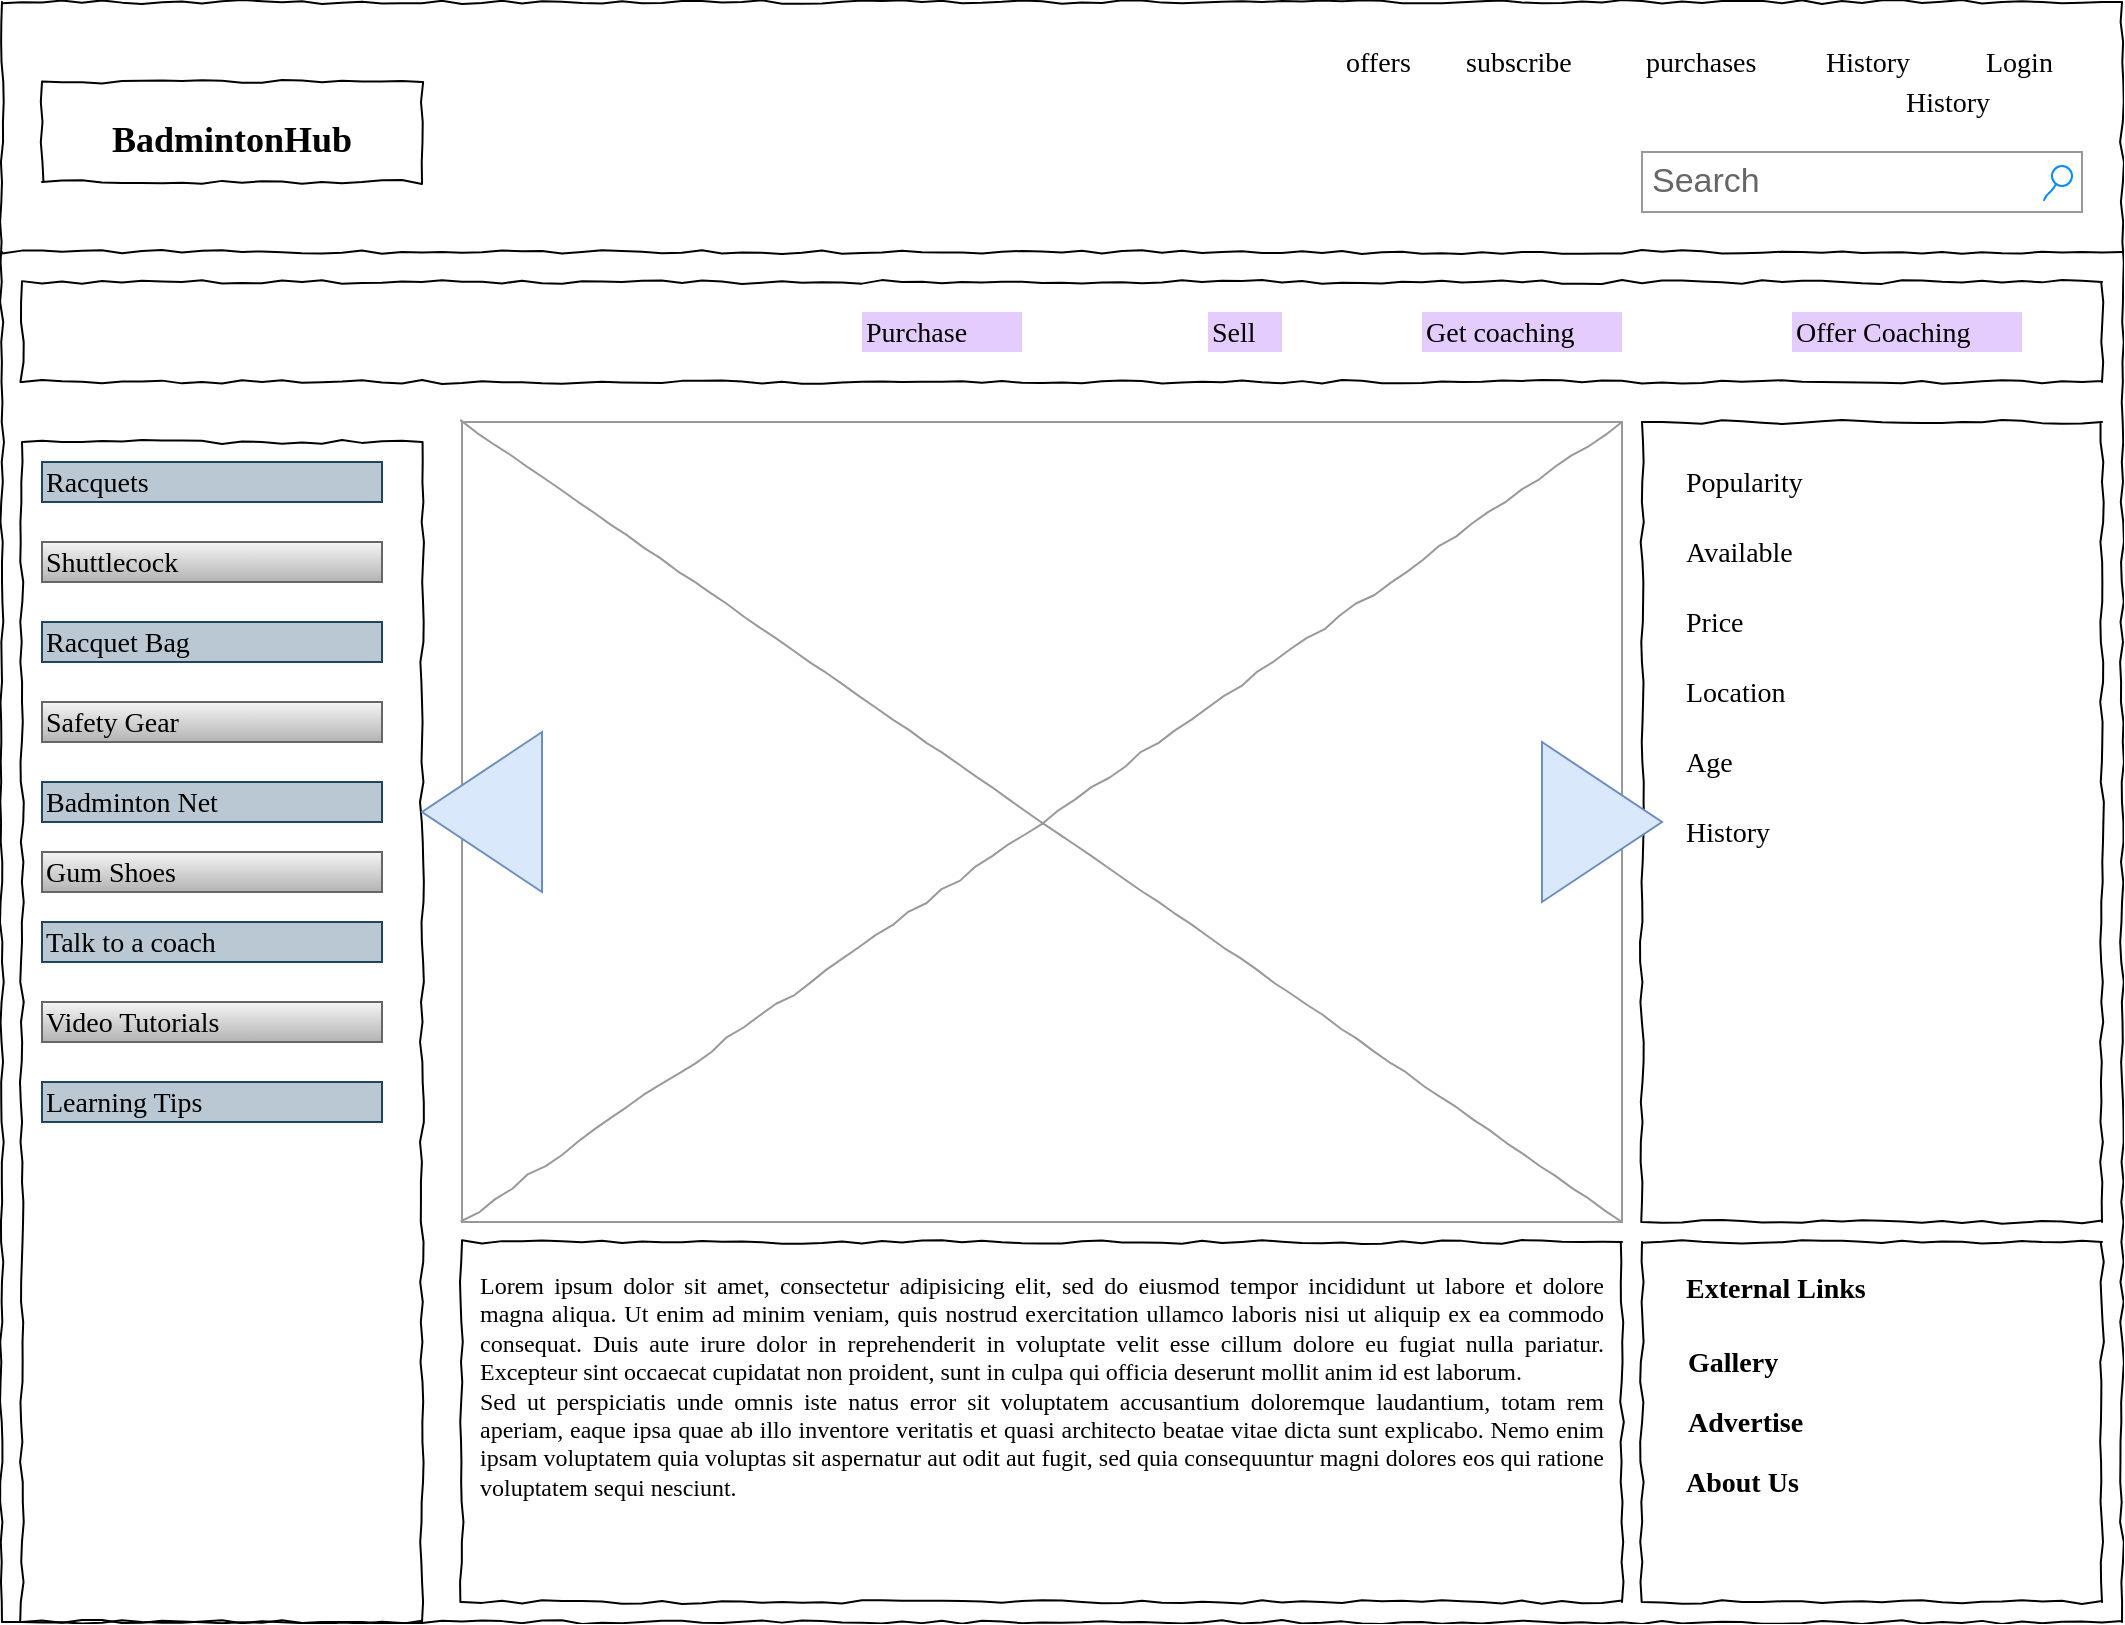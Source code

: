 <mxfile version="16.6.3" type="github">
  <diagram name="Page-1" id="03018318-947c-dd8e-b7a3-06fadd420f32">
    <mxGraphModel dx="1564" dy="920" grid="1" gridSize="10" guides="1" tooltips="1" connect="1" arrows="1" fold="1" page="1" pageScale="1" pageWidth="1100" pageHeight="850" background="none" math="0" shadow="0">
      <root>
        <mxCell id="0" />
        <mxCell id="1" parent="0" />
        <mxCell id="677b7b8949515195-1" value="" style="whiteSpace=wrap;html=1;rounded=0;shadow=0;labelBackgroundColor=none;strokeColor=#000000;strokeWidth=1;fillColor=none;fontFamily=Verdana;fontSize=12;fontColor=#000000;align=center;comic=1;" parent="1" vertex="1">
          <mxGeometry x="20" y="20" width="1060" height="810" as="geometry" />
        </mxCell>
        <mxCell id="677b7b8949515195-2" value="&lt;p&gt;&lt;font style=&quot;font-size: 18px&quot;&gt;&lt;b&gt;BadmintonHub&lt;/b&gt;&lt;/font&gt;&lt;/p&gt;" style="whiteSpace=wrap;html=1;rounded=0;shadow=0;labelBackgroundColor=none;strokeWidth=1;fontFamily=Verdana;fontSize=28;align=center;comic=1;" parent="1" vertex="1">
          <mxGeometry x="40" y="60" width="190" height="50" as="geometry" />
        </mxCell>
        <mxCell id="677b7b8949515195-3" value="Search" style="strokeWidth=1;shadow=0;dashed=0;align=center;html=1;shape=mxgraph.mockup.forms.searchBox;strokeColor=#999999;mainText=;strokeColor2=#008cff;fontColor=#666666;fontSize=17;align=left;spacingLeft=3;rounded=0;labelBackgroundColor=none;comic=1;" parent="1" vertex="1">
          <mxGeometry x="840" y="95" width="220" height="30" as="geometry" />
        </mxCell>
        <mxCell id="677b7b8949515195-4" value="offers" style="text;html=1;points=[];align=left;verticalAlign=top;spacingTop=-4;fontSize=14;fontFamily=Verdana" parent="1" vertex="1">
          <mxGeometry x="690" y="40" width="60" height="20" as="geometry" />
        </mxCell>
        <mxCell id="677b7b8949515195-5" value="subscribe" style="text;html=1;points=[];align=left;verticalAlign=top;spacingTop=-4;fontSize=14;fontFamily=Verdana" parent="1" vertex="1">
          <mxGeometry x="750" y="40" width="60" height="20" as="geometry" />
        </mxCell>
        <mxCell id="677b7b8949515195-6" value="purchases" style="text;html=1;points=[];align=left;verticalAlign=top;spacingTop=-4;fontSize=14;fontFamily=Verdana" parent="1" vertex="1">
          <mxGeometry x="840" y="40" width="60" height="20" as="geometry" />
        </mxCell>
        <mxCell id="677b7b8949515195-7" value="History" style="text;html=1;points=[];align=left;verticalAlign=top;spacingTop=-4;fontSize=14;fontFamily=Verdana" parent="1" vertex="1">
          <mxGeometry x="930" y="40" width="60" height="20" as="geometry" />
        </mxCell>
        <mxCell id="677b7b8949515195-8" value="" style="whiteSpace=wrap;html=1;rounded=0;shadow=0;labelBackgroundColor=none;strokeWidth=1;fillColor=none;fontFamily=Verdana;fontSize=12;align=center;comic=1;" parent="1" vertex="1">
          <mxGeometry x="30" y="240" width="200" height="590" as="geometry" />
        </mxCell>
        <mxCell id="677b7b8949515195-9" value="" style="line;strokeWidth=1;html=1;rounded=0;shadow=0;labelBackgroundColor=none;fillColor=none;fontFamily=Verdana;fontSize=14;fontColor=#000000;align=center;comic=1;" parent="1" vertex="1">
          <mxGeometry x="20" y="140" width="1060" height="10" as="geometry" />
        </mxCell>
        <mxCell id="677b7b8949515195-10" value="" style="whiteSpace=wrap;html=1;rounded=0;shadow=0;labelBackgroundColor=none;strokeWidth=1;fillColor=none;fontFamily=Verdana;fontSize=12;align=center;comic=1;" parent="1" vertex="1">
          <mxGeometry x="30" y="160" width="1040" height="50" as="geometry" />
        </mxCell>
        <mxCell id="677b7b8949515195-12" value="Purchase" style="text;html=1;points=[];align=left;verticalAlign=top;spacingTop=-4;fontSize=14;fontFamily=Verdana;fillColor=#E5CCFF;" parent="1" vertex="1">
          <mxGeometry x="450" y="175" width="80" height="20" as="geometry" />
        </mxCell>
        <mxCell id="677b7b8949515195-13" value="Sell" style="text;html=1;points=[];align=left;verticalAlign=top;spacingTop=-4;fontSize=14;fontFamily=Verdana;fillColor=#E5CCFF;" parent="1" vertex="1">
          <mxGeometry x="623" y="175" width="37" height="20" as="geometry" />
        </mxCell>
        <mxCell id="677b7b8949515195-14" value="Get coaching" style="text;html=1;points=[];align=left;verticalAlign=top;spacingTop=-4;fontSize=14;fontFamily=Verdana;fillColor=#E5CCFF;" parent="1" vertex="1">
          <mxGeometry x="730" y="175" width="100" height="20" as="geometry" />
        </mxCell>
        <mxCell id="677b7b8949515195-15" value="&lt;div style=&quot;text-align: justify&quot;&gt;&lt;span&gt;Lorem ipsum dolor sit amet, consectetur adipisicing elit, sed do eiusmod tempor incididunt ut labore et dolore magna aliqua. Ut enim ad minim veniam, quis nostrud exercitation ullamco laboris nisi ut aliquip ex ea commodo consequat. Duis aute irure dolor in reprehenderit in voluptate velit esse cillum dolore eu fugiat nulla pariatur. Excepteur sint occaecat cupidatat non proident, sunt in culpa qui officia deserunt mollit anim id est laborum.&lt;/span&gt;&lt;/div&gt;&lt;div style=&quot;text-align: justify&quot;&gt;&lt;span&gt;Sed ut perspiciatis unde omnis iste natus error sit voluptatem accusantium doloremque laudantium, totam rem aperiam, eaque ipsa quae ab illo inventore veritatis et quasi architecto beatae vitae dicta sunt explicabo. Nemo enim ipsam voluptatem quia voluptas sit aspernatur aut odit aut fugit, sed quia consequuntur magni dolores eos qui ratione voluptatem sequi nesciunt.&amp;nbsp;&lt;/span&gt;&lt;/div&gt;" style="whiteSpace=wrap;html=1;rounded=0;shadow=0;labelBackgroundColor=none;strokeWidth=1;fillColor=none;fontFamily=Verdana;fontSize=12;align=center;verticalAlign=top;spacing=10;comic=1;" parent="1" vertex="1">
          <mxGeometry x="250" y="640" width="580" height="180" as="geometry" />
        </mxCell>
        <mxCell id="677b7b8949515195-16" value="" style="verticalLabelPosition=bottom;shadow=0;dashed=0;align=center;html=1;verticalAlign=top;strokeWidth=1;shape=mxgraph.mockup.graphics.simpleIcon;strokeColor=#999999;rounded=0;labelBackgroundColor=none;fontFamily=Verdana;fontSize=14;fontColor=#000000;comic=1;" parent="1" vertex="1">
          <mxGeometry x="250" y="230" width="580" height="400" as="geometry" />
        </mxCell>
        <mxCell id="677b7b8949515195-25" value="" style="whiteSpace=wrap;html=1;rounded=0;shadow=0;labelBackgroundColor=none;strokeWidth=1;fillColor=none;fontFamily=Verdana;fontSize=12;align=center;comic=1;" parent="1" vertex="1">
          <mxGeometry x="840" y="230" width="230" height="400" as="geometry" />
        </mxCell>
        <mxCell id="677b7b8949515195-26" value="" style="whiteSpace=wrap;html=1;rounded=0;shadow=0;labelBackgroundColor=none;strokeWidth=1;fillColor=none;fontFamily=Verdana;fontSize=12;align=center;comic=1;" parent="1" vertex="1">
          <mxGeometry x="840" y="640" width="230" height="180" as="geometry" />
        </mxCell>
        <mxCell id="677b7b8949515195-27" value="Racquets" style="text;html=1;points=[];align=left;verticalAlign=top;spacingTop=-4;fontSize=14;fontFamily=Verdana;fillColor=#bac8d3;strokeColor=#23445d;" parent="1" vertex="1">
          <mxGeometry x="40" y="250" width="170" height="20" as="geometry" />
        </mxCell>
        <mxCell id="677b7b8949515195-28" value="Shuttlecock" style="text;html=1;points=[];align=left;verticalAlign=top;spacingTop=-4;fontSize=14;fontFamily=Verdana;fillColor=#f5f5f5;gradientColor=#b3b3b3;strokeColor=#666666;" parent="1" vertex="1">
          <mxGeometry x="40" y="290" width="170" height="20" as="geometry" />
        </mxCell>
        <mxCell id="677b7b8949515195-29" value="Racquet Bag" style="text;html=1;points=[];align=left;verticalAlign=top;spacingTop=-4;fontSize=14;fontFamily=Verdana;fillColor=#bac8d3;strokeColor=#23445d;" parent="1" vertex="1">
          <mxGeometry x="40" y="330" width="170" height="20" as="geometry" />
        </mxCell>
        <mxCell id="677b7b8949515195-30" value="Gum Shoes" style="text;html=1;points=[];align=left;verticalAlign=top;spacingTop=-4;fontSize=14;fontFamily=Verdana;fillColor=#f5f5f5;strokeColor=#666666;gradientColor=#b3b3b3;" parent="1" vertex="1">
          <mxGeometry x="40" y="445" width="170" height="20" as="geometry" />
        </mxCell>
        <mxCell id="677b7b8949515195-31" value="Talk to a coach" style="text;html=1;points=[];align=left;verticalAlign=top;spacingTop=-4;fontSize=14;fontFamily=Verdana;fillColor=#bac8d3;strokeColor=#23445d;" parent="1" vertex="1">
          <mxGeometry x="40" y="480" width="170" height="20" as="geometry" />
        </mxCell>
        <mxCell id="677b7b8949515195-39" value="Safety Gear" style="text;html=1;points=[];align=left;verticalAlign=top;spacingTop=-4;fontSize=14;fontFamily=Verdana;fillColor=#f5f5f5;strokeColor=#666666;gradientColor=#b3b3b3;" parent="1" vertex="1">
          <mxGeometry x="40" y="370" width="170" height="20" as="geometry" />
        </mxCell>
        <mxCell id="677b7b8949515195-40" value="Video Tutorials" style="text;html=1;points=[];align=left;verticalAlign=top;spacingTop=-4;fontSize=14;fontFamily=Verdana;fillColor=#f5f5f5;strokeColor=#666666;gradientColor=#b3b3b3;" parent="1" vertex="1">
          <mxGeometry x="40" y="520" width="170" height="20" as="geometry" />
        </mxCell>
        <mxCell id="677b7b8949515195-42" value="&lt;b&gt;&lt;font face=&quot;Times New Roman&quot;&gt;External Links&lt;/font&gt;&lt;/b&gt;" style="text;html=1;points=[];align=left;verticalAlign=top;spacingTop=-4;fontSize=14;fontFamily=Verdana" parent="1" vertex="1">
          <mxGeometry x="860" y="653" width="170" height="20" as="geometry" />
        </mxCell>
        <mxCell id="677b7b8949515195-44" value="Popularity" style="text;html=1;points=[];align=left;verticalAlign=top;spacingTop=-4;fontSize=14;fontFamily=Verdana" parent="1" vertex="1">
          <mxGeometry x="860" y="250" width="170" height="20" as="geometry" />
        </mxCell>
        <mxCell id="677b7b8949515195-45" value="Available" style="text;html=1;points=[];align=left;verticalAlign=top;spacingTop=-4;fontSize=14;fontFamily=Verdana" parent="1" vertex="1">
          <mxGeometry x="860" y="285" width="170" height="20" as="geometry" />
        </mxCell>
        <mxCell id="677b7b8949515195-46" value="Price" style="text;html=1;points=[];align=left;verticalAlign=top;spacingTop=-4;fontSize=14;fontFamily=Verdana" parent="1" vertex="1">
          <mxGeometry x="860" y="320" width="170" height="20" as="geometry" />
        </mxCell>
        <mxCell id="677b7b8949515195-47" value="Location" style="text;html=1;points=[];align=left;verticalAlign=top;spacingTop=-4;fontSize=14;fontFamily=Verdana" parent="1" vertex="1">
          <mxGeometry x="860" y="355" width="170" height="20" as="geometry" />
        </mxCell>
        <mxCell id="677b7b8949515195-48" value="Age" style="text;html=1;points=[];align=left;verticalAlign=top;spacingTop=-4;fontSize=14;fontFamily=Verdana" parent="1" vertex="1">
          <mxGeometry x="860" y="390" width="170" height="20" as="geometry" />
        </mxCell>
        <mxCell id="677b7b8949515195-49" value="History" style="text;html=1;points=[];align=left;verticalAlign=top;spacingTop=-4;fontSize=14;fontFamily=Verdana" parent="1" vertex="1">
          <mxGeometry x="860" y="425" width="170" height="20" as="geometry" />
        </mxCell>
        <mxCell id="GhRlhsCJo0ZByfuzHqfN-1" value="Offer Coaching" style="text;html=1;points=[];align=left;verticalAlign=top;spacingTop=-4;fontSize=14;fontFamily=Verdana;fillColor=#E5CCFF;" vertex="1" parent="1">
          <mxGeometry x="915" y="175" width="115" height="20" as="geometry" />
        </mxCell>
        <mxCell id="GhRlhsCJo0ZByfuzHqfN-2" value="" style="triangle;whiteSpace=wrap;html=1;fontSize=18;fillColor=#dae8fc;strokeColor=#6c8ebf;" vertex="1" parent="1">
          <mxGeometry x="790" y="390" width="60" height="80" as="geometry" />
        </mxCell>
        <mxCell id="GhRlhsCJo0ZByfuzHqfN-4" value="" style="triangle;whiteSpace=wrap;html=1;fontSize=18;direction=west;fillColor=#dae8fc;strokeColor=#6c8ebf;" vertex="1" parent="1">
          <mxGeometry x="230" y="385" width="60" height="80" as="geometry" />
        </mxCell>
        <mxCell id="GhRlhsCJo0ZByfuzHqfN-5" value="Badminton Net" style="text;html=1;points=[];align=left;verticalAlign=top;spacingTop=-4;fontSize=14;fontFamily=Verdana;fillColor=#bac8d3;strokeColor=#23445d;" vertex="1" parent="1">
          <mxGeometry x="40" y="410" width="170" height="20" as="geometry" />
        </mxCell>
        <mxCell id="GhRlhsCJo0ZByfuzHqfN-6" value="Learning Tips" style="text;html=1;points=[];align=left;verticalAlign=top;spacingTop=-4;fontSize=14;fontFamily=Verdana;fillColor=#bac8d3;strokeColor=#23445d;" vertex="1" parent="1">
          <mxGeometry x="40" y="560" width="170" height="20" as="geometry" />
        </mxCell>
        <mxCell id="GhRlhsCJo0ZByfuzHqfN-10" value="Login" style="text;html=1;points=[];align=left;verticalAlign=top;spacingTop=-4;fontSize=14;fontFamily=Verdana" vertex="1" parent="1">
          <mxGeometry x="1010" y="40" width="60" height="20" as="geometry" />
        </mxCell>
        <mxCell id="GhRlhsCJo0ZByfuzHqfN-11" value="History" style="text;html=1;points=[];align=left;verticalAlign=top;spacingTop=-4;fontSize=14;fontFamily=Verdana" vertex="1" parent="1">
          <mxGeometry x="970" y="60" width="60" height="20" as="geometry" />
        </mxCell>
        <mxCell id="GhRlhsCJo0ZByfuzHqfN-12" value="&lt;b&gt;&lt;font face=&quot;Times New Roman&quot;&gt;Gallery&lt;/font&gt;&lt;/b&gt;" style="text;html=1;points=[];align=left;verticalAlign=top;spacingTop=-4;fontSize=14;fontFamily=Verdana" vertex="1" parent="1">
          <mxGeometry x="861" y="690" width="170" height="20" as="geometry" />
        </mxCell>
        <mxCell id="GhRlhsCJo0ZByfuzHqfN-13" value="&lt;b&gt;&lt;font face=&quot;Times New Roman&quot;&gt;About Us&lt;/font&gt;&lt;/b&gt;" style="text;html=1;points=[];align=left;verticalAlign=top;spacingTop=-4;fontSize=14;fontFamily=Verdana" vertex="1" parent="1">
          <mxGeometry x="860" y="750" width="170" height="20" as="geometry" />
        </mxCell>
        <mxCell id="GhRlhsCJo0ZByfuzHqfN-14" value="&lt;font face=&quot;Times New Roman&quot;&gt;&lt;b&gt;Advertise&lt;/b&gt;&lt;/font&gt;" style="text;html=1;points=[];align=left;verticalAlign=top;spacingTop=-4;fontSize=14;fontFamily=Verdana" vertex="1" parent="1">
          <mxGeometry x="861" y="720" width="170" height="20" as="geometry" />
        </mxCell>
      </root>
    </mxGraphModel>
  </diagram>
</mxfile>
